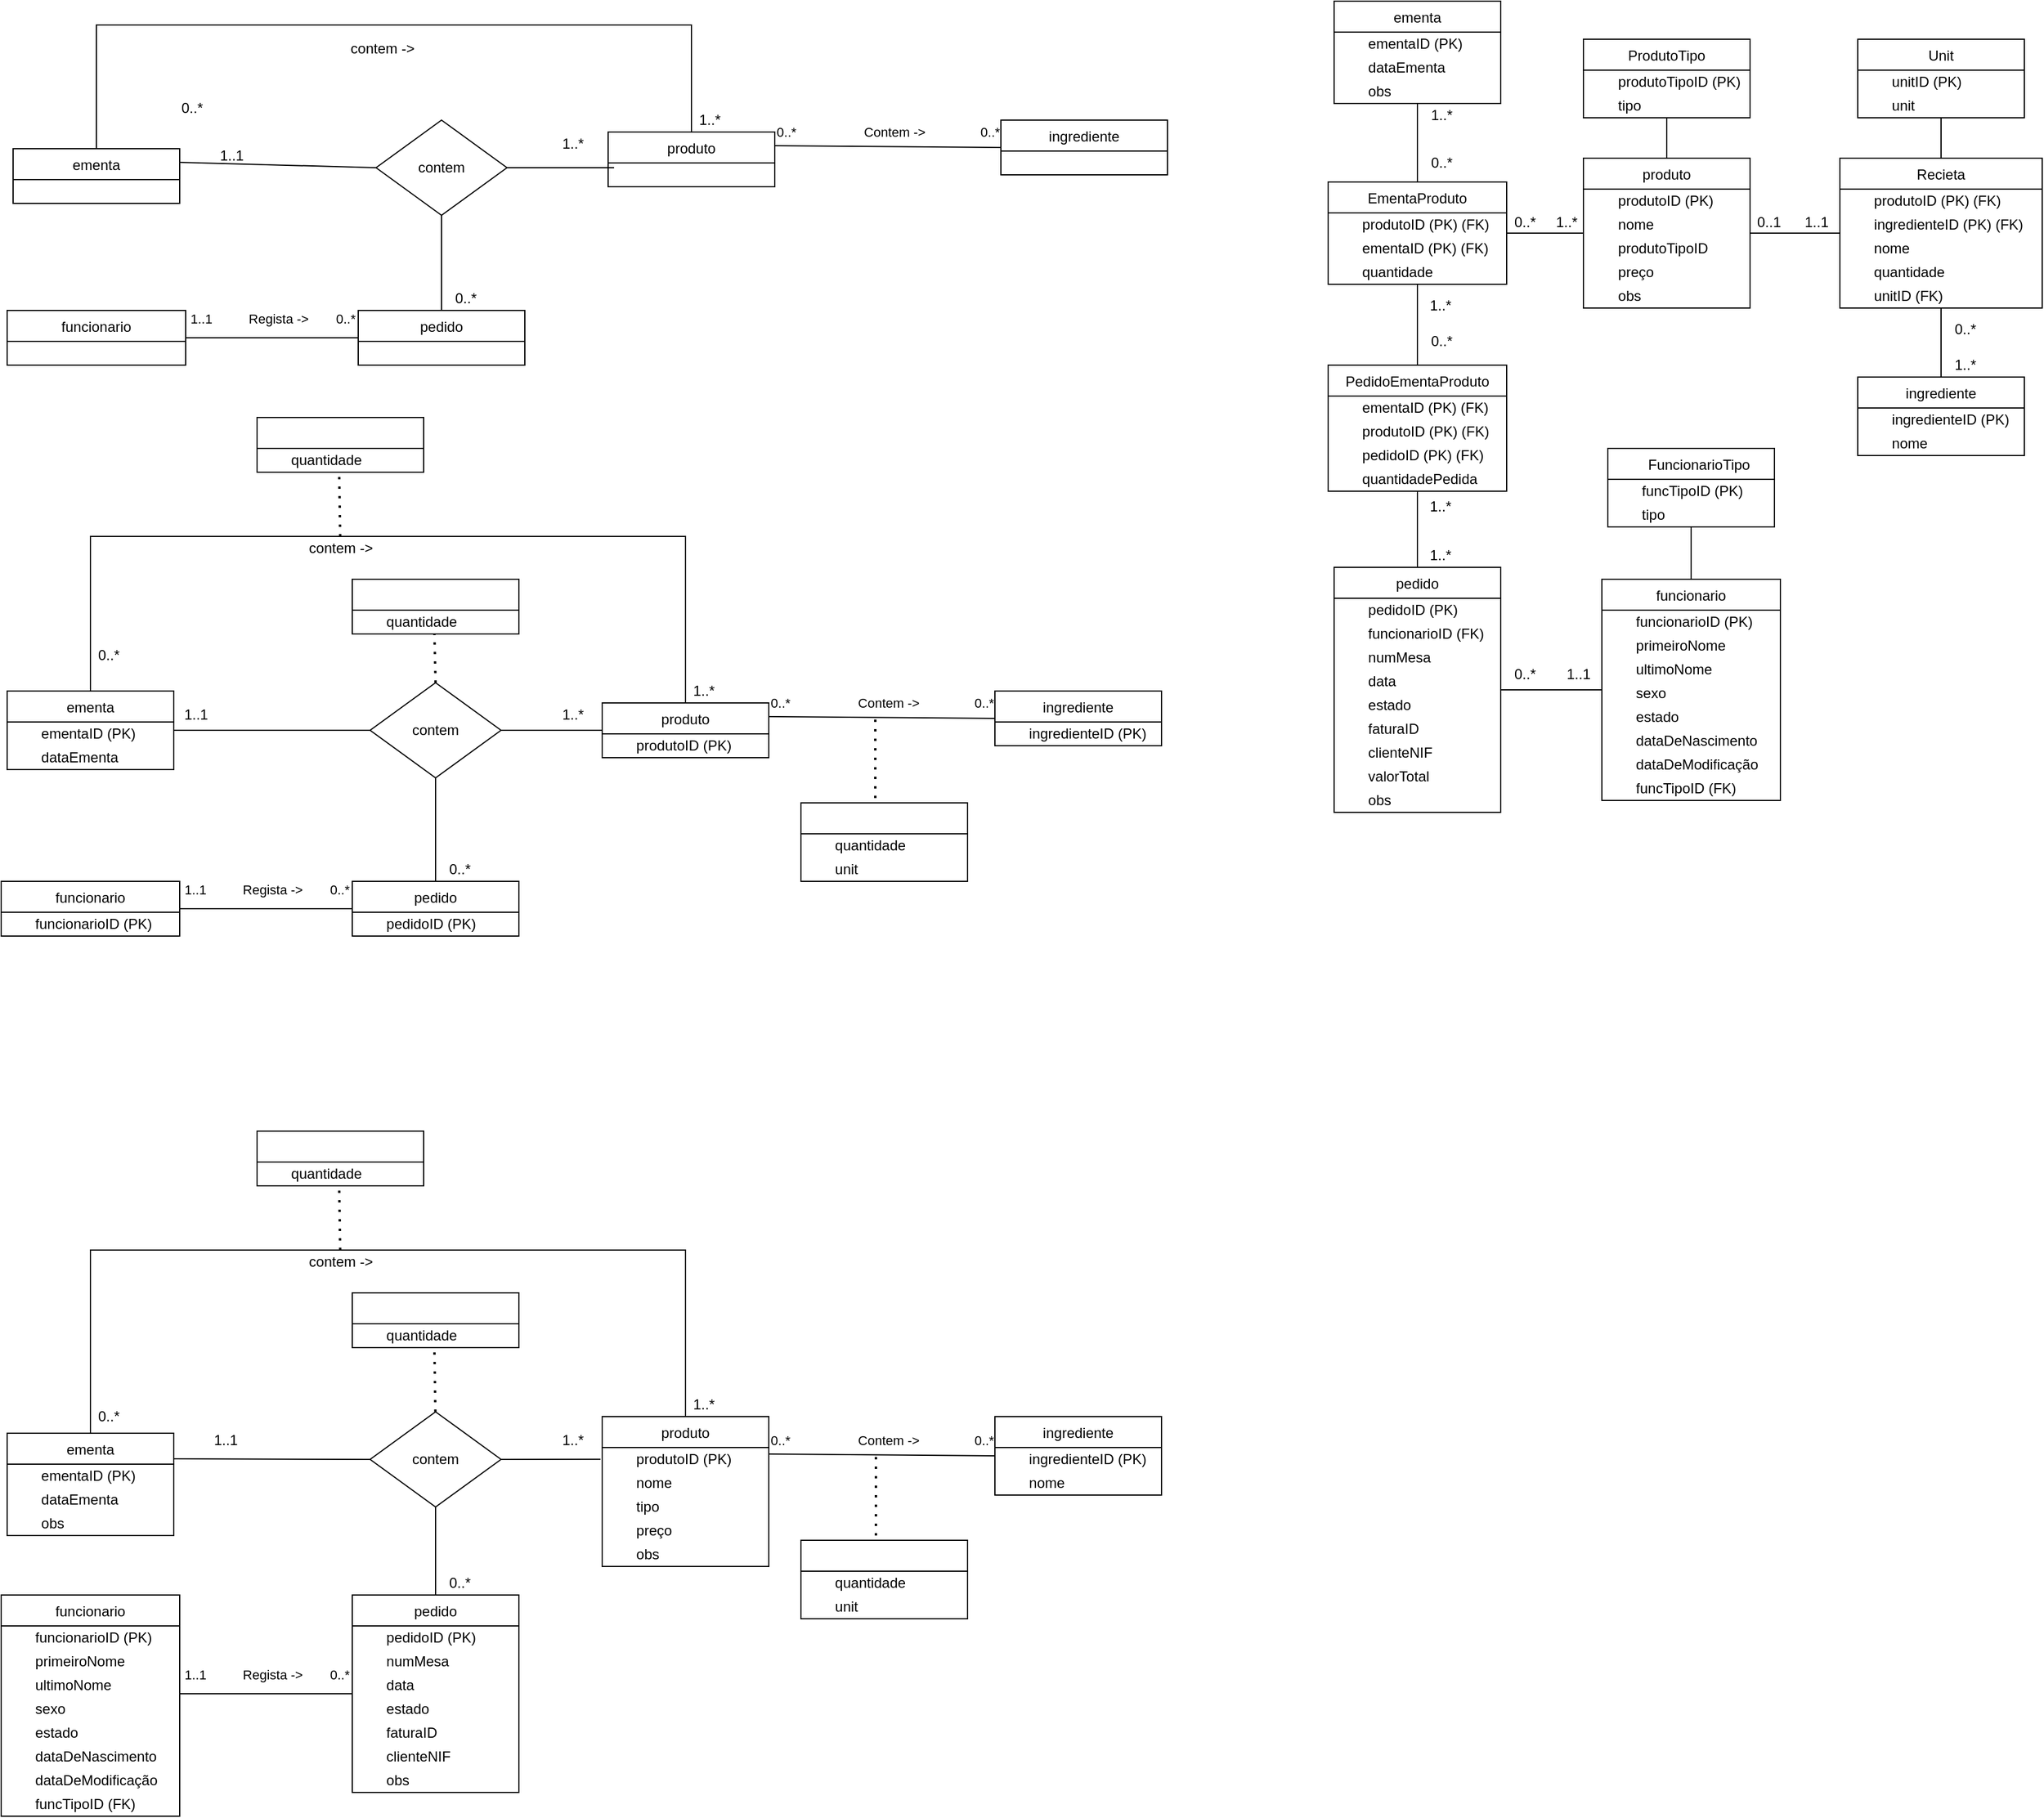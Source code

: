 <mxfile version="20.0.1" type="device"><diagram id="PVEkQgNaY2RiAyoaob1T" name="Page-1"><mxGraphModel dx="1422" dy="1963" grid="1" gridSize="10" guides="1" tooltips="1" connect="1" arrows="1" fold="1" page="1" pageScale="1" pageWidth="827" pageHeight="1169" math="0" shadow="0"><root><mxCell id="0"/><mxCell id="1" parent="0"/><mxCell id="TSnS7TBTfpovExWD3s5G-7" value="produto" style="swimlane;fontStyle=0;childLayout=stackLayout;horizontal=1;startSize=26;fillColor=none;horizontalStack=0;resizeParent=1;resizeParentMax=0;resizeLast=0;collapsible=1;marginBottom=0;" parent="1" vertex="1"><mxGeometry x="520" y="180" width="140" height="126" as="geometry"/></mxCell><mxCell id="OceeSE8ZCuD0i9wTZdEc-11" value="&lt;span style=&quot;&quot;&gt;&#9;&lt;/span&gt;&lt;span style=&quot;white-space: pre;&quot;&gt;&#9;&lt;/span&gt;produtoID (PK)" style="text;html=1;align=left;verticalAlign=middle;resizable=0;points=[];autosize=1;strokeColor=none;fillColor=none;" parent="TSnS7TBTfpovExWD3s5G-7" vertex="1"><mxGeometry y="26" width="140" height="20" as="geometry"/></mxCell><mxCell id="OceeSE8ZCuD0i9wTZdEc-13" value="&lt;span style=&quot;white-space: pre;&quot;&gt;&#9;&lt;/span&gt;nome" style="text;html=1;align=left;verticalAlign=middle;resizable=0;points=[];autosize=1;strokeColor=none;fillColor=none;" parent="TSnS7TBTfpovExWD3s5G-7" vertex="1"><mxGeometry y="46" width="140" height="20" as="geometry"/></mxCell><mxCell id="OceeSE8ZCuD0i9wTZdEc-12" value="&lt;span style=&quot;white-space: pre;&quot;&gt;&#9;&lt;/span&gt;tipo" style="text;html=1;align=left;verticalAlign=middle;resizable=0;points=[];autosize=1;strokeColor=none;fillColor=none;" parent="TSnS7TBTfpovExWD3s5G-7" vertex="1"><mxGeometry y="66" width="140" height="20" as="geometry"/></mxCell><mxCell id="OceeSE8ZCuD0i9wTZdEc-15" value="&lt;span style=&quot;white-space: pre;&quot;&gt;&#9;&lt;/span&gt;preço" style="text;html=1;align=left;verticalAlign=middle;resizable=0;points=[];autosize=1;strokeColor=none;fillColor=none;" parent="TSnS7TBTfpovExWD3s5G-7" vertex="1"><mxGeometry y="86" width="140" height="20" as="geometry"/></mxCell><mxCell id="OceeSE8ZCuD0i9wTZdEc-14" value="&lt;span style=&quot;white-space: pre;&quot;&gt;&#9;&lt;/span&gt;obs" style="text;html=1;align=left;verticalAlign=middle;resizable=0;points=[];autosize=1;strokeColor=none;fillColor=none;" parent="TSnS7TBTfpovExWD3s5G-7" vertex="1"><mxGeometry y="106" width="140" height="20" as="geometry"/></mxCell><mxCell id="TSnS7TBTfpovExWD3s5G-9" value="ingrediente" style="swimlane;fontStyle=0;childLayout=stackLayout;horizontal=1;startSize=26;fillColor=none;horizontalStack=0;resizeParent=1;resizeParentMax=0;resizeLast=0;collapsible=1;marginBottom=0;" parent="1" vertex="1"><mxGeometry x="850" y="180" width="140" height="66" as="geometry"/></mxCell><mxCell id="OceeSE8ZCuD0i9wTZdEc-17" value="&lt;span style=&quot;white-space: pre;&quot;&gt;&#9;&lt;/span&gt;ingredienteID (PK)" style="text;html=1;align=left;verticalAlign=middle;resizable=0;points=[];autosize=1;strokeColor=none;fillColor=none;" parent="TSnS7TBTfpovExWD3s5G-9" vertex="1"><mxGeometry y="26" width="140" height="20" as="geometry"/></mxCell><mxCell id="OceeSE8ZCuD0i9wTZdEc-16" value="&lt;span style=&quot;white-space: pre;&quot;&gt;&#9;&lt;/span&gt;nome" style="text;html=1;align=left;verticalAlign=middle;resizable=0;points=[];autosize=1;strokeColor=none;fillColor=none;" parent="TSnS7TBTfpovExWD3s5G-9" vertex="1"><mxGeometry y="46" width="140" height="20" as="geometry"/></mxCell><mxCell id="TSnS7TBTfpovExWD3s5G-17" value="1..1&lt;span style=&quot;white-space: pre;&quot;&gt;&#9;&lt;/span&gt;&lt;span style=&quot;white-space: pre;&quot;&gt;&#9;&lt;/span&gt;Regista -&amp;gt;&lt;span style=&quot;white-space: pre;&quot;&gt;&#9;&lt;/span&gt;0..*" style="endArrow=none;html=1;rounded=0;exitX=1;exitY=0.5;exitDx=0;exitDy=0;entryX=0;entryY=0.5;entryDx=0;entryDy=0;" parent="1" edge="1"><mxGeometry y="16" width="50" height="50" relative="1" as="geometry"><mxPoint x="165" y="413" as="sourcePoint"/><mxPoint x="310" y="413" as="targetPoint"/><Array as="points"/><mxPoint as="offset"/></mxGeometry></mxCell><mxCell id="TSnS7TBTfpovExWD3s5G-46" value="0..*&lt;span style=&quot;white-space: pre;&quot;&gt;&#9;&lt;/span&gt;&amp;nbsp; &amp;nbsp; &amp;nbsp; &amp;nbsp; &amp;nbsp;&lt;span style=&quot;white-space: pre;&quot;&gt;&#9;&lt;/span&gt;Contem -&amp;gt;&lt;span style=&quot;white-space: pre;&quot;&gt;&#9;&lt;/span&gt;&lt;span style=&quot;white-space: pre;&quot;&gt;&#9;&lt;/span&gt;0..*" style="endArrow=none;html=1;rounded=0;entryX=0;entryY=0.5;entryDx=0;entryDy=0;exitX=1;exitY=0.25;exitDx=0;exitDy=0;" parent="1" source="TSnS7TBTfpovExWD3s5G-7" target="TSnS7TBTfpovExWD3s5G-9" edge="1"><mxGeometry y="13" width="50" height="50" relative="1" as="geometry"><mxPoint x="911" y="217.5" as="sourcePoint"/><mxPoint x="940" y="201.5" as="targetPoint"/><Array as="points"/><mxPoint y="1" as="offset"/></mxGeometry></mxCell><mxCell id="TSnS7TBTfpovExWD3s5G-48" value="ementa" style="swimlane;fontStyle=0;childLayout=stackLayout;horizontal=1;startSize=26;fillColor=none;horizontalStack=0;resizeParent=1;resizeParentMax=0;resizeLast=0;collapsible=1;marginBottom=0;" parent="1" vertex="1"><mxGeometry x="20" y="194" width="140" height="86" as="geometry"/></mxCell><mxCell id="OceeSE8ZCuD0i9wTZdEc-7" value="&lt;span style=&quot;white-space: pre;&quot;&gt;&#9;&lt;/span&gt;ementaID (PK)" style="text;html=1;align=left;verticalAlign=middle;resizable=0;points=[];autosize=1;strokeColor=none;fillColor=none;" parent="TSnS7TBTfpovExWD3s5G-48" vertex="1"><mxGeometry y="26" width="140" height="20" as="geometry"/></mxCell><mxCell id="OceeSE8ZCuD0i9wTZdEc-8" value="&lt;span style=&quot;white-space: pre;&quot;&gt;&#9;&lt;/span&gt;dataEmenta" style="text;html=1;align=left;verticalAlign=middle;resizable=0;points=[];autosize=1;strokeColor=none;fillColor=none;" parent="TSnS7TBTfpovExWD3s5G-48" vertex="1"><mxGeometry y="46" width="140" height="20" as="geometry"/></mxCell><mxCell id="OceeSE8ZCuD0i9wTZdEc-9" value="&lt;span style=&quot;white-space: pre;&quot;&gt;&#9;&lt;/span&gt;obs" style="text;html=1;align=left;verticalAlign=middle;resizable=0;points=[];autosize=1;strokeColor=none;fillColor=none;" parent="TSnS7TBTfpovExWD3s5G-48" vertex="1"><mxGeometry y="66" width="140" height="20" as="geometry"/></mxCell><mxCell id="TSnS7TBTfpovExWD3s5G-67" value="contem" style="rhombus;whiteSpace=wrap;html=1;" parent="1" vertex="1"><mxGeometry x="325" y="176" width="110" height="80" as="geometry"/></mxCell><mxCell id="TSnS7TBTfpovExWD3s5G-69" value="" style="endArrow=none;html=1;rounded=0;entryX=0.5;entryY=1;entryDx=0;entryDy=0;exitX=0.5;exitY=0;exitDx=0;exitDy=0;" parent="1" target="TSnS7TBTfpovExWD3s5G-67" edge="1"><mxGeometry width="50" height="50" relative="1" as="geometry"><mxPoint x="380" y="330" as="sourcePoint"/><mxPoint x="540" y="360" as="targetPoint"/></mxGeometry></mxCell><mxCell id="TSnS7TBTfpovExWD3s5G-70" value="" style="endArrow=none;html=1;rounded=0;entryX=1;entryY=0.25;entryDx=0;entryDy=0;exitX=0;exitY=0.5;exitDx=0;exitDy=0;" parent="1" source="TSnS7TBTfpovExWD3s5G-67" target="TSnS7TBTfpovExWD3s5G-48" edge="1"><mxGeometry width="50" height="50" relative="1" as="geometry"><mxPoint x="400" y="370" as="sourcePoint"/><mxPoint x="405" y="277" as="targetPoint"/></mxGeometry></mxCell><mxCell id="TSnS7TBTfpovExWD3s5G-71" value="" style="endArrow=none;html=1;rounded=0;exitX=1;exitY=0.5;exitDx=0;exitDy=0;entryX=-0.01;entryY=0.495;entryDx=0;entryDy=0;entryPerimeter=0;" parent="1" source="TSnS7TBTfpovExWD3s5G-67" target="OceeSE8ZCuD0i9wTZdEc-11" edge="1"><mxGeometry width="50" height="50" relative="1" as="geometry"><mxPoint x="410" y="380" as="sourcePoint"/><mxPoint x="550" y="216" as="targetPoint"/></mxGeometry></mxCell><mxCell id="TSnS7TBTfpovExWD3s5G-73" value="" style="endArrow=none;dashed=1;html=1;dashPattern=1 3;strokeWidth=2;rounded=0;" parent="1" edge="1"><mxGeometry width="50" height="50" relative="1" as="geometry"><mxPoint x="750" y="280" as="sourcePoint"/><mxPoint x="750" y="210" as="targetPoint"/><Array as="points"/></mxGeometry></mxCell><mxCell id="TSnS7TBTfpovExWD3s5G-81" value="0..*" style="text;html=1;align=center;verticalAlign=middle;resizable=0;points=[];autosize=1;strokeColor=none;fillColor=none;" parent="1" vertex="1"><mxGeometry x="385" y="310" width="30" height="20" as="geometry"/></mxCell><mxCell id="TSnS7TBTfpovExWD3s5G-82" value="1..*" style="text;html=1;align=center;verticalAlign=middle;resizable=0;points=[];autosize=1;strokeColor=none;fillColor=none;" parent="1" vertex="1"><mxGeometry x="480" y="190" width="30" height="20" as="geometry"/></mxCell><mxCell id="TSnS7TBTfpovExWD3s5G-83" value="&amp;nbsp; 1..1" style="text;html=1;align=center;verticalAlign=middle;resizable=0;points=[];autosize=1;strokeColor=none;fillColor=none;" parent="1" vertex="1"><mxGeometry x="180" y="190" width="40" height="20" as="geometry"/></mxCell><mxCell id="TSnS7TBTfpovExWD3s5G-87" value="" style="endArrow=none;dashed=1;html=1;dashPattern=1 3;strokeWidth=2;rounded=0;entryX=0.493;entryY=1.05;entryDx=0;entryDy=0;entryPerimeter=0;startArrow=none;" parent="1" source="TSnS7TBTfpovExWD3s5G-98" target="TSnS7TBTfpovExWD3s5G-90" edge="1"><mxGeometry width="50" height="50" relative="1" as="geometry"><mxPoint x="300" y="120" as="sourcePoint"/><mxPoint x="395" y="170" as="targetPoint"/><Array as="points"/></mxGeometry></mxCell><mxCell id="TSnS7TBTfpovExWD3s5G-88" value="" style="swimlane;fontStyle=0;childLayout=stackLayout;horizontal=1;startSize=26;fillColor=none;horizontalStack=0;resizeParent=1;resizeParentMax=0;resizeLast=0;collapsible=1;marginBottom=0;" parent="1" vertex="1"><mxGeometry x="230" y="-60" width="140" height="46" as="geometry"/></mxCell><mxCell id="TSnS7TBTfpovExWD3s5G-90" value="&lt;span style=&quot;white-space: pre;&quot;&gt;&#9;&lt;/span&gt;quantidade" style="text;html=1;align=left;verticalAlign=middle;resizable=0;points=[];autosize=1;strokeColor=none;fillColor=none;" parent="TSnS7TBTfpovExWD3s5G-88" vertex="1"><mxGeometry y="26" width="140" height="20" as="geometry"/></mxCell><mxCell id="TSnS7TBTfpovExWD3s5G-94" value="" style="endArrow=none;html=1;rounded=0;entryX=0.5;entryY=0;entryDx=0;entryDy=0;exitX=0.5;exitY=0;exitDx=0;exitDy=0;" parent="1" source="TSnS7TBTfpovExWD3s5G-7" target="TSnS7TBTfpovExWD3s5G-48" edge="1"><mxGeometry width="50" height="50" relative="1" as="geometry"><mxPoint x="350" y="226" as="sourcePoint"/><mxPoint x="230" y="226.5" as="targetPoint"/><Array as="points"><mxPoint x="590" y="40"/><mxPoint x="90" y="40"/></Array></mxGeometry></mxCell><mxCell id="TSnS7TBTfpovExWD3s5G-96" value="0..*" style="text;html=1;align=center;verticalAlign=middle;resizable=0;points=[];autosize=1;strokeColor=none;fillColor=none;fontSize=12;" parent="1" vertex="1"><mxGeometry x="90" y="170" width="30" height="20" as="geometry"/></mxCell><mxCell id="TSnS7TBTfpovExWD3s5G-97" value="1..*" style="text;html=1;align=center;verticalAlign=middle;resizable=0;points=[];autosize=1;strokeColor=none;fillColor=none;fontSize=12;" parent="1" vertex="1"><mxGeometry x="590" y="160" width="30" height="20" as="geometry"/></mxCell><mxCell id="OceeSE8ZCuD0i9wTZdEc-2" value="" style="swimlane;fontStyle=0;childLayout=stackLayout;horizontal=1;startSize=26;fillColor=none;horizontalStack=0;resizeParent=1;resizeParentMax=0;resizeLast=0;collapsible=1;marginBottom=0;" parent="1" vertex="1"><mxGeometry x="687" y="284" width="140" height="66" as="geometry"/></mxCell><mxCell id="fNhq2R65pAnOJRTuu42m-34" value="&lt;span style=&quot;white-space: pre;&quot;&gt;&#9;&lt;/span&gt;quantidade" style="text;html=1;align=left;verticalAlign=middle;resizable=0;points=[];autosize=1;strokeColor=none;fillColor=none;" parent="OceeSE8ZCuD0i9wTZdEc-2" vertex="1"><mxGeometry y="26" width="140" height="20" as="geometry"/></mxCell><mxCell id="OceeSE8ZCuD0i9wTZdEc-3" value="&lt;span style=&quot;white-space: pre;&quot;&gt;&#9;&lt;/span&gt;unit" style="text;html=1;align=left;verticalAlign=middle;resizable=0;points=[];autosize=1;strokeColor=none;fillColor=none;" parent="OceeSE8ZCuD0i9wTZdEc-2" vertex="1"><mxGeometry y="46" width="140" height="20" as="geometry"/></mxCell><mxCell id="bbrATVOBSvUFHmqgDHfL-72" value="funcionario" style="swimlane;fontStyle=0;childLayout=stackLayout;horizontal=1;startSize=26;fillColor=none;horizontalStack=0;resizeParent=1;resizeParentMax=0;resizeLast=0;collapsible=1;marginBottom=0;" parent="1" vertex="1"><mxGeometry x="1360" y="-524" width="150" height="186" as="geometry"/></mxCell><mxCell id="bbrATVOBSvUFHmqgDHfL-73" value="&lt;span style=&quot;&quot;&gt;&#9;&lt;/span&gt;&lt;span style=&quot;white-space: pre;&quot;&gt;&#9;&lt;/span&gt;funcionarioID (PK)" style="text;html=1;align=left;verticalAlign=middle;resizable=0;points=[];autosize=1;strokeColor=none;fillColor=none;" parent="bbrATVOBSvUFHmqgDHfL-72" vertex="1"><mxGeometry y="26" width="150" height="20" as="geometry"/></mxCell><mxCell id="bbrATVOBSvUFHmqgDHfL-74" value="&lt;span style=&quot;white-space: pre;&quot;&gt;&#9;&lt;/span&gt;primeiroNome" style="text;html=1;align=left;verticalAlign=middle;resizable=0;points=[];autosize=1;strokeColor=none;fillColor=none;" parent="bbrATVOBSvUFHmqgDHfL-72" vertex="1"><mxGeometry y="46" width="150" height="20" as="geometry"/></mxCell><mxCell id="bbrATVOBSvUFHmqgDHfL-75" value="&lt;span style=&quot;white-space: pre;&quot;&gt;&#9;&lt;/span&gt;ultimoNome" style="text;html=1;align=left;verticalAlign=middle;resizable=0;points=[];autosize=1;strokeColor=none;fillColor=none;" parent="bbrATVOBSvUFHmqgDHfL-72" vertex="1"><mxGeometry y="66" width="150" height="20" as="geometry"/></mxCell><mxCell id="TFlBVNF-v2tjieToCh99-1" value="&lt;span style=&quot;white-space: pre;&quot;&gt;&#9;&lt;/span&gt;sexo" style="text;html=1;align=left;verticalAlign=middle;resizable=0;points=[];autosize=1;strokeColor=none;fillColor=none;" parent="bbrATVOBSvUFHmqgDHfL-72" vertex="1"><mxGeometry y="86" width="150" height="20" as="geometry"/></mxCell><mxCell id="bbrATVOBSvUFHmqgDHfL-76" value="&lt;span style=&quot;white-space: pre;&quot;&gt;&#9;&lt;/span&gt;estado" style="text;html=1;align=left;verticalAlign=middle;resizable=0;points=[];autosize=1;strokeColor=none;fillColor=none;" parent="bbrATVOBSvUFHmqgDHfL-72" vertex="1"><mxGeometry y="106" width="150" height="20" as="geometry"/></mxCell><mxCell id="bbrATVOBSvUFHmqgDHfL-77" value="&lt;span style=&quot;white-space: pre;&quot;&gt;&#9;&lt;/span&gt;dataDeNascimento" style="text;html=1;align=left;verticalAlign=middle;resizable=0;points=[];autosize=1;strokeColor=none;fillColor=none;" parent="bbrATVOBSvUFHmqgDHfL-72" vertex="1"><mxGeometry y="126" width="150" height="20" as="geometry"/></mxCell><mxCell id="bbrATVOBSvUFHmqgDHfL-78" value="&lt;span style=&quot;white-space: pre;&quot;&gt;&#9;&lt;/span&gt;dataDeModificação" style="text;html=1;align=left;verticalAlign=middle;resizable=0;points=[];autosize=1;strokeColor=none;fillColor=none;" parent="bbrATVOBSvUFHmqgDHfL-72" vertex="1"><mxGeometry y="146" width="150" height="20" as="geometry"/></mxCell><mxCell id="bbrATVOBSvUFHmqgDHfL-79" value="&lt;span style=&quot;white-space: pre;&quot;&gt;&#9;&lt;/span&gt;funcTipoID (FK)" style="text;html=1;align=left;verticalAlign=middle;resizable=0;points=[];autosize=1;strokeColor=none;fillColor=none;" parent="bbrATVOBSvUFHmqgDHfL-72" vertex="1"><mxGeometry y="166" width="150" height="20" as="geometry"/></mxCell><mxCell id="bbrATVOBSvUFHmqgDHfL-88" value="ingrediente" style="swimlane;fontStyle=0;childLayout=stackLayout;horizontal=1;startSize=26;fillColor=none;horizontalStack=0;resizeParent=1;resizeParentMax=0;resizeLast=0;collapsible=1;marginBottom=0;" parent="1" vertex="1"><mxGeometry x="1575" y="-694" width="140" height="66" as="geometry"/></mxCell><mxCell id="bbrATVOBSvUFHmqgDHfL-89" value="&lt;span style=&quot;&quot;&gt;&#9;&lt;/span&gt;&lt;span style=&quot;white-space: pre;&quot;&gt;&#9;&lt;/span&gt;ingredienteID (PK)" style="text;html=1;align=left;verticalAlign=middle;resizable=0;points=[];autosize=1;strokeColor=none;fillColor=none;" parent="bbrATVOBSvUFHmqgDHfL-88" vertex="1"><mxGeometry y="26" width="140" height="20" as="geometry"/></mxCell><mxCell id="bbrATVOBSvUFHmqgDHfL-90" value="&lt;span style=&quot;white-space: pre;&quot;&gt;&#9;&lt;/span&gt;nome" style="text;html=1;align=left;verticalAlign=middle;resizable=0;points=[];autosize=1;strokeColor=none;fillColor=none;" parent="bbrATVOBSvUFHmqgDHfL-88" vertex="1"><mxGeometry y="46" width="140" height="20" as="geometry"/></mxCell><mxCell id="bbrATVOBSvUFHmqgDHfL-92" value="" style="endArrow=none;html=1;rounded=0;" parent="1" source="bbrATVOBSvUFHmqgDHfL-72" target="fNhq2R65pAnOJRTuu42m-20" edge="1"><mxGeometry y="16" width="50" height="50" relative="1" as="geometry"><mxPoint x="1285" y="-374" as="sourcePoint"/><mxPoint x="1135" y="-411" as="targetPoint"/><Array as="points"/><mxPoint as="offset"/></mxGeometry></mxCell><mxCell id="bbrATVOBSvUFHmqgDHfL-94" value="ementa" style="swimlane;fontStyle=0;childLayout=stackLayout;horizontal=1;startSize=26;fillColor=none;horizontalStack=0;resizeParent=1;resizeParentMax=0;resizeLast=0;collapsible=1;marginBottom=0;" parent="1" vertex="1"><mxGeometry x="1135" y="-1010" width="140" height="86" as="geometry"/></mxCell><mxCell id="bbrATVOBSvUFHmqgDHfL-95" value="&lt;span style=&quot;white-space: pre;&quot;&gt;&#9;&lt;/span&gt;ementaID (PK)" style="text;html=1;align=left;verticalAlign=middle;resizable=0;points=[];autosize=1;strokeColor=none;fillColor=none;" parent="bbrATVOBSvUFHmqgDHfL-94" vertex="1"><mxGeometry y="26" width="140" height="20" as="geometry"/></mxCell><mxCell id="bbrATVOBSvUFHmqgDHfL-96" value="&lt;span style=&quot;white-space: pre;&quot;&gt;&#9;&lt;/span&gt;dataEmenta" style="text;html=1;align=left;verticalAlign=middle;resizable=0;points=[];autosize=1;strokeColor=none;fillColor=none;" parent="bbrATVOBSvUFHmqgDHfL-94" vertex="1"><mxGeometry y="46" width="140" height="20" as="geometry"/></mxCell><mxCell id="bbrATVOBSvUFHmqgDHfL-97" value="&lt;span style=&quot;white-space: pre;&quot;&gt;&#9;&lt;/span&gt;obs" style="text;html=1;align=left;verticalAlign=middle;resizable=0;points=[];autosize=1;strokeColor=none;fillColor=none;" parent="bbrATVOBSvUFHmqgDHfL-94" vertex="1"><mxGeometry y="66" width="140" height="20" as="geometry"/></mxCell><mxCell id="bbrATVOBSvUFHmqgDHfL-98" value="Recieta" style="swimlane;fontStyle=0;childLayout=stackLayout;horizontal=1;startSize=26;fillColor=none;horizontalStack=0;resizeParent=1;resizeParentMax=0;resizeLast=0;collapsible=1;marginBottom=0;" parent="1" vertex="1"><mxGeometry x="1560" y="-878" width="170" height="126" as="geometry"/></mxCell><mxCell id="bbrATVOBSvUFHmqgDHfL-99" value="&lt;span style=&quot;&quot;&gt;&#9;&lt;/span&gt;&lt;span style=&quot;white-space: pre;&quot;&gt;&#9;&lt;/span&gt;produtoID (PK) (FK)" style="text;html=1;align=left;verticalAlign=middle;resizable=0;points=[];autosize=1;strokeColor=none;fillColor=none;" parent="bbrATVOBSvUFHmqgDHfL-98" vertex="1"><mxGeometry y="26" width="170" height="20" as="geometry"/></mxCell><mxCell id="bbrATVOBSvUFHmqgDHfL-100" value="&lt;span style=&quot;white-space: pre;&quot;&gt;&#9;&lt;/span&gt;ingredienteID (PK) (FK)" style="text;html=1;align=left;verticalAlign=middle;resizable=0;points=[];autosize=1;strokeColor=none;fillColor=none;" parent="bbrATVOBSvUFHmqgDHfL-98" vertex="1"><mxGeometry y="46" width="170" height="20" as="geometry"/></mxCell><mxCell id="bbrATVOBSvUFHmqgDHfL-101" value="&lt;span style=&quot;white-space: pre;&quot;&gt;&#9;&lt;/span&gt;nome" style="text;html=1;align=left;verticalAlign=middle;resizable=0;points=[];autosize=1;strokeColor=none;fillColor=none;" parent="bbrATVOBSvUFHmqgDHfL-98" vertex="1"><mxGeometry y="66" width="170" height="20" as="geometry"/></mxCell><mxCell id="fNhq2R65pAnOJRTuu42m-1" value="&lt;span style=&quot;white-space: pre;&quot;&gt;&#9;&lt;/span&gt;quantidade" style="text;html=1;align=left;verticalAlign=middle;resizable=0;points=[];autosize=1;strokeColor=none;fillColor=none;" parent="bbrATVOBSvUFHmqgDHfL-98" vertex="1"><mxGeometry y="86" width="170" height="20" as="geometry"/></mxCell><mxCell id="bbrATVOBSvUFHmqgDHfL-102" value="&lt;span style=&quot;white-space: pre;&quot;&gt;&#9;&lt;/span&gt;unitID (FK)" style="text;html=1;align=left;verticalAlign=middle;resizable=0;points=[];autosize=1;strokeColor=none;fillColor=none;" parent="bbrATVOBSvUFHmqgDHfL-98" vertex="1"><mxGeometry y="106" width="170" height="20" as="geometry"/></mxCell><mxCell id="bbrATVOBSvUFHmqgDHfL-103" value="EmentaProduto" style="swimlane;fontStyle=0;childLayout=stackLayout;horizontal=1;startSize=26;fillColor=none;horizontalStack=0;resizeParent=1;resizeParentMax=0;resizeLast=0;collapsible=1;marginBottom=0;" parent="1" vertex="1"><mxGeometry x="1130" y="-858" width="150" height="86" as="geometry"/></mxCell><mxCell id="bbrATVOBSvUFHmqgDHfL-104" value="&lt;span style=&quot;&quot;&gt;&#9;&lt;/span&gt;&lt;span style=&quot;white-space: pre;&quot;&gt;&#9;&lt;/span&gt;produtoID (PK) (FK)" style="text;html=1;align=left;verticalAlign=middle;resizable=0;points=[];autosize=1;strokeColor=none;fillColor=none;" parent="bbrATVOBSvUFHmqgDHfL-103" vertex="1"><mxGeometry y="26" width="150" height="20" as="geometry"/></mxCell><mxCell id="bbrATVOBSvUFHmqgDHfL-105" value="&lt;span style=&quot;white-space: pre;&quot;&gt;&#9;&lt;/span&gt;ementaID (PK) (FK)" style="text;html=1;align=left;verticalAlign=middle;resizable=0;points=[];autosize=1;strokeColor=none;fillColor=none;" parent="bbrATVOBSvUFHmqgDHfL-103" vertex="1"><mxGeometry y="46" width="150" height="20" as="geometry"/></mxCell><mxCell id="bbrATVOBSvUFHmqgDHfL-106" value="&lt;span style=&quot;white-space: pre;&quot;&gt;&#9;&lt;/span&gt;quantidade" style="text;html=1;align=left;verticalAlign=middle;resizable=0;points=[];autosize=1;strokeColor=none;fillColor=none;" parent="bbrATVOBSvUFHmqgDHfL-103" vertex="1"><mxGeometry y="66" width="150" height="20" as="geometry"/></mxCell><mxCell id="bbrATVOBSvUFHmqgDHfL-107" value="PedidoEmentaProduto" style="swimlane;fontStyle=0;childLayout=stackLayout;horizontal=1;startSize=26;fillColor=none;horizontalStack=0;resizeParent=1;resizeParentMax=0;resizeLast=0;collapsible=1;marginBottom=0;" parent="1" vertex="1"><mxGeometry x="1130" y="-704" width="150" height="106" as="geometry"/></mxCell><mxCell id="bbrATVOBSvUFHmqgDHfL-108" value="&lt;span style=&quot;white-space: pre;&quot;&gt;&#9;&lt;/span&gt;ementaID (PK) (FK)" style="text;html=1;align=left;verticalAlign=middle;resizable=0;points=[];autosize=1;strokeColor=none;fillColor=none;" parent="bbrATVOBSvUFHmqgDHfL-107" vertex="1"><mxGeometry y="26" width="150" height="20" as="geometry"/></mxCell><mxCell id="TFlBVNF-v2tjieToCh99-23" value="&lt;span style=&quot;white-space: pre;&quot;&gt;&#9;&lt;/span&gt;produtoID (PK) (FK)" style="text;html=1;align=left;verticalAlign=middle;resizable=0;points=[];autosize=1;strokeColor=none;fillColor=none;" parent="bbrATVOBSvUFHmqgDHfL-107" vertex="1"><mxGeometry y="46" width="150" height="20" as="geometry"/></mxCell><mxCell id="bbrATVOBSvUFHmqgDHfL-109" value="&lt;span style=&quot;white-space: pre;&quot;&gt;&#9;&lt;/span&gt;pedidoID (PK) (FK)" style="text;html=1;align=left;verticalAlign=middle;resizable=0;points=[];autosize=1;strokeColor=none;fillColor=none;" parent="bbrATVOBSvUFHmqgDHfL-107" vertex="1"><mxGeometry y="66" width="150" height="20" as="geometry"/></mxCell><mxCell id="bbrATVOBSvUFHmqgDHfL-110" value="&lt;span style=&quot;white-space: pre;&quot;&gt;&#9;&lt;/span&gt;quantidadePedida" style="text;html=1;align=left;verticalAlign=middle;resizable=0;points=[];autosize=1;strokeColor=none;fillColor=none;" parent="bbrATVOBSvUFHmqgDHfL-107" vertex="1"><mxGeometry y="86" width="150" height="20" as="geometry"/></mxCell><mxCell id="TSnS7TBTfpovExWD3s5G-98" value="contem -&amp;gt;" style="text;html=1;align=center;verticalAlign=middle;resizable=0;points=[];autosize=1;strokeColor=none;fillColor=none;fontSize=12;" parent="1" vertex="1"><mxGeometry x="265" y="40" width="70" height="20" as="geometry"/></mxCell><mxCell id="bbrATVOBSvUFHmqgDHfL-113" value="" style="endArrow=none;dashed=1;html=1;dashPattern=1 3;strokeWidth=2;rounded=0;entryX=0.493;entryY=1.05;entryDx=0;entryDy=0;entryPerimeter=0;startArrow=none;" parent="1" target="bbrATVOBSvUFHmqgDHfL-115" edge="1"><mxGeometry width="50" height="50" relative="1" as="geometry"><mxPoint x="379.844" y="176" as="sourcePoint"/><mxPoint x="475" y="306" as="targetPoint"/><Array as="points"/></mxGeometry></mxCell><mxCell id="bbrATVOBSvUFHmqgDHfL-114" value="" style="swimlane;fontStyle=0;childLayout=stackLayout;horizontal=1;startSize=26;fillColor=none;horizontalStack=0;resizeParent=1;resizeParentMax=0;resizeLast=0;collapsible=1;marginBottom=0;" parent="1" vertex="1"><mxGeometry x="310" y="76" width="140" height="46" as="geometry"/></mxCell><mxCell id="bbrATVOBSvUFHmqgDHfL-115" value="&lt;span style=&quot;white-space: pre;&quot;&gt;&#9;&lt;/span&gt;quantidade" style="text;html=1;align=left;verticalAlign=middle;resizable=0;points=[];autosize=1;strokeColor=none;fillColor=none;" parent="bbrATVOBSvUFHmqgDHfL-114" vertex="1"><mxGeometry y="26" width="140" height="20" as="geometry"/></mxCell><mxCell id="bbrATVOBSvUFHmqgDHfL-116" value="pedido" style="swimlane;fontStyle=0;childLayout=stackLayout;horizontal=1;startSize=26;fillColor=none;horizontalStack=0;resizeParent=1;resizeParentMax=0;resizeLast=0;collapsible=1;marginBottom=0;" parent="1" vertex="1"><mxGeometry x="310" y="-270" width="140" height="46" as="geometry"/></mxCell><mxCell id="bbrATVOBSvUFHmqgDHfL-117" value="&lt;span style=&quot;white-space: pre;&quot;&gt;&#9;&lt;/span&gt;pedidoID (PK)" style="text;html=1;align=left;verticalAlign=middle;resizable=0;points=[];autosize=1;strokeColor=none;fillColor=none;" parent="bbrATVOBSvUFHmqgDHfL-116" vertex="1"><mxGeometry y="26" width="140" height="20" as="geometry"/></mxCell><mxCell id="bbrATVOBSvUFHmqgDHfL-121" value="funcionario" style="swimlane;fontStyle=0;childLayout=stackLayout;horizontal=1;startSize=26;fillColor=none;horizontalStack=0;resizeParent=1;resizeParentMax=0;resizeLast=0;collapsible=1;marginBottom=0;" parent="1" vertex="1"><mxGeometry x="15" y="-270" width="150" height="46" as="geometry"/></mxCell><mxCell id="bbrATVOBSvUFHmqgDHfL-122" value="&lt;span style=&quot;white-space: pre;&quot;&gt;&#9;&lt;/span&gt;funcionarioID (PK)" style="text;html=1;align=left;verticalAlign=middle;resizable=0;points=[];autosize=1;strokeColor=none;fillColor=none;" parent="bbrATVOBSvUFHmqgDHfL-121" vertex="1"><mxGeometry y="26" width="150" height="20" as="geometry"/></mxCell><mxCell id="bbrATVOBSvUFHmqgDHfL-132" value="produto" style="swimlane;fontStyle=0;childLayout=stackLayout;horizontal=1;startSize=26;fillColor=none;horizontalStack=0;resizeParent=1;resizeParentMax=0;resizeLast=0;collapsible=1;marginBottom=0;" parent="1" vertex="1"><mxGeometry x="520" y="-420" width="140" height="46" as="geometry"/></mxCell><mxCell id="bbrATVOBSvUFHmqgDHfL-133" value="&lt;span style=&quot;&quot;&gt;&#9;&lt;/span&gt;&lt;span style=&quot;white-space: pre;&quot;&gt;&#9;&lt;/span&gt;produtoID (PK)" style="text;html=1;align=left;verticalAlign=middle;resizable=0;points=[];autosize=1;strokeColor=none;fillColor=none;" parent="bbrATVOBSvUFHmqgDHfL-132" vertex="1"><mxGeometry y="26" width="140" height="20" as="geometry"/></mxCell><mxCell id="bbrATVOBSvUFHmqgDHfL-138" value="ingrediente" style="swimlane;fontStyle=0;childLayout=stackLayout;horizontal=1;startSize=26;fillColor=none;horizontalStack=0;resizeParent=1;resizeParentMax=0;resizeLast=0;collapsible=1;marginBottom=0;" parent="1" vertex="1"><mxGeometry x="850" y="-430" width="140" height="46" as="geometry"/></mxCell><mxCell id="bbrATVOBSvUFHmqgDHfL-139" value="&lt;span style=&quot;white-space: pre;&quot;&gt;&#9;&lt;/span&gt;ingredienteID (PK)" style="text;html=1;align=left;verticalAlign=middle;resizable=0;points=[];autosize=1;strokeColor=none;fillColor=none;" parent="bbrATVOBSvUFHmqgDHfL-138" vertex="1"><mxGeometry y="26" width="140" height="20" as="geometry"/></mxCell><mxCell id="bbrATVOBSvUFHmqgDHfL-142" value="1..1&lt;span style=&quot;white-space: pre;&quot;&gt;&#9;&lt;/span&gt;&lt;span style=&quot;white-space: pre;&quot;&gt;&#9;&lt;/span&gt;Regista -&amp;gt;&lt;span style=&quot;white-space: pre;&quot;&gt;&#9;&lt;/span&gt;0..*" style="endArrow=none;html=1;rounded=0;exitX=1;exitY=0.5;exitDx=0;exitDy=0;entryX=0;entryY=0.5;entryDx=0;entryDy=0;" parent="1" source="bbrATVOBSvUFHmqgDHfL-121" target="bbrATVOBSvUFHmqgDHfL-116" edge="1"><mxGeometry y="16" width="50" height="50" relative="1" as="geometry"><mxPoint x="400" y="-150" as="sourcePoint"/><mxPoint x="320" y="-197" as="targetPoint"/><Array as="points"/><mxPoint as="offset"/></mxGeometry></mxCell><mxCell id="bbrATVOBSvUFHmqgDHfL-144" value="0..*&lt;span style=&quot;white-space: pre;&quot;&gt;&#9;&lt;/span&gt;&amp;nbsp; &amp;nbsp; &amp;nbsp; &amp;nbsp; &amp;nbsp;&lt;span style=&quot;white-space: pre;&quot;&gt;&#9;&lt;/span&gt;Contem -&amp;gt;&lt;span style=&quot;white-space: pre;&quot;&gt;&#9;&lt;/span&gt;&lt;span style=&quot;white-space: pre;&quot;&gt;&#9;&lt;/span&gt;0..*" style="endArrow=none;html=1;rounded=0;entryX=0;entryY=0.5;entryDx=0;entryDy=0;exitX=1;exitY=0.25;exitDx=0;exitDy=0;" parent="1" source="bbrATVOBSvUFHmqgDHfL-132" target="bbrATVOBSvUFHmqgDHfL-138" edge="1"><mxGeometry y="13" width="50" height="50" relative="1" as="geometry"><mxPoint x="911" y="-382.5" as="sourcePoint"/><mxPoint x="940" y="-398.5" as="targetPoint"/><Array as="points"/><mxPoint y="1" as="offset"/></mxGeometry></mxCell><mxCell id="bbrATVOBSvUFHmqgDHfL-145" value="ementa" style="swimlane;fontStyle=0;childLayout=stackLayout;horizontal=1;startSize=26;fillColor=none;horizontalStack=0;resizeParent=1;resizeParentMax=0;resizeLast=0;collapsible=1;marginBottom=0;" parent="1" vertex="1"><mxGeometry x="20" y="-430" width="140" height="66" as="geometry"/></mxCell><mxCell id="bbrATVOBSvUFHmqgDHfL-146" value="&lt;span style=&quot;white-space: pre;&quot;&gt;&#9;&lt;/span&gt;ementaID (PK)" style="text;html=1;align=left;verticalAlign=middle;resizable=0;points=[];autosize=1;strokeColor=none;fillColor=none;" parent="bbrATVOBSvUFHmqgDHfL-145" vertex="1"><mxGeometry y="26" width="140" height="20" as="geometry"/></mxCell><mxCell id="bbrATVOBSvUFHmqgDHfL-147" value="&lt;span style=&quot;white-space: pre;&quot;&gt;&#9;&lt;/span&gt;dataEmenta" style="text;html=1;align=left;verticalAlign=middle;resizable=0;points=[];autosize=1;strokeColor=none;fillColor=none;" parent="bbrATVOBSvUFHmqgDHfL-145" vertex="1"><mxGeometry y="46" width="140" height="20" as="geometry"/></mxCell><mxCell id="bbrATVOBSvUFHmqgDHfL-149" value="contem" style="rhombus;whiteSpace=wrap;html=1;" parent="1" vertex="1"><mxGeometry x="325" y="-437" width="110" height="80" as="geometry"/></mxCell><mxCell id="bbrATVOBSvUFHmqgDHfL-150" value="" style="endArrow=none;html=1;rounded=0;entryX=0.5;entryY=1;entryDx=0;entryDy=0;exitX=0.5;exitY=0;exitDx=0;exitDy=0;" parent="1" source="bbrATVOBSvUFHmqgDHfL-116" target="bbrATVOBSvUFHmqgDHfL-149" edge="1"><mxGeometry width="50" height="50" relative="1" as="geometry"><mxPoint x="490" y="-190" as="sourcePoint"/><mxPoint x="540" y="-240" as="targetPoint"/></mxGeometry></mxCell><mxCell id="bbrATVOBSvUFHmqgDHfL-151" value="" style="endArrow=none;html=1;rounded=0;exitX=0;exitY=0.5;exitDx=0;exitDy=0;" parent="1" source="bbrATVOBSvUFHmqgDHfL-149" target="bbrATVOBSvUFHmqgDHfL-145" edge="1"><mxGeometry width="50" height="50" relative="1" as="geometry"><mxPoint x="400" y="-230" as="sourcePoint"/><mxPoint x="405" y="-323" as="targetPoint"/></mxGeometry></mxCell><mxCell id="bbrATVOBSvUFHmqgDHfL-152" value="" style="endArrow=none;html=1;rounded=0;exitX=1;exitY=0.5;exitDx=0;exitDy=0;" parent="1" source="bbrATVOBSvUFHmqgDHfL-149" target="bbrATVOBSvUFHmqgDHfL-132" edge="1"><mxGeometry width="50" height="50" relative="1" as="geometry"><mxPoint x="410" y="-220" as="sourcePoint"/><mxPoint x="550" y="-384" as="targetPoint"/></mxGeometry></mxCell><mxCell id="bbrATVOBSvUFHmqgDHfL-153" value="" style="endArrow=none;dashed=1;html=1;dashPattern=1 3;strokeWidth=2;rounded=0;" parent="1" edge="1"><mxGeometry width="50" height="50" relative="1" as="geometry"><mxPoint x="749.5" y="-340" as="sourcePoint"/><mxPoint x="749.5" y="-410" as="targetPoint"/><Array as="points"/></mxGeometry></mxCell><mxCell id="bbrATVOBSvUFHmqgDHfL-154" value="0..*" style="text;html=1;align=center;verticalAlign=middle;resizable=0;points=[];autosize=1;strokeColor=none;fillColor=none;" parent="1" vertex="1"><mxGeometry x="385" y="-290" width="30" height="20" as="geometry"/></mxCell><mxCell id="bbrATVOBSvUFHmqgDHfL-155" value="1..*" style="text;html=1;align=center;verticalAlign=middle;resizable=0;points=[];autosize=1;strokeColor=none;fillColor=none;" parent="1" vertex="1"><mxGeometry x="480" y="-420" width="30" height="20" as="geometry"/></mxCell><mxCell id="bbrATVOBSvUFHmqgDHfL-156" value="&amp;nbsp; 1..1" style="text;html=1;align=center;verticalAlign=middle;resizable=0;points=[];autosize=1;strokeColor=none;fillColor=none;" parent="1" vertex="1"><mxGeometry x="155" y="-420" width="40" height="20" as="geometry"/></mxCell><mxCell id="bbrATVOBSvUFHmqgDHfL-157" value="" style="endArrow=none;dashed=1;html=1;dashPattern=1 3;strokeWidth=2;rounded=0;entryX=0.493;entryY=1.05;entryDx=0;entryDy=0;entryPerimeter=0;startArrow=none;" parent="1" source="bbrATVOBSvUFHmqgDHfL-165" target="bbrATVOBSvUFHmqgDHfL-159" edge="1"><mxGeometry width="50" height="50" relative="1" as="geometry"><mxPoint x="300" y="-480" as="sourcePoint"/><mxPoint x="395" y="-430" as="targetPoint"/><Array as="points"/></mxGeometry></mxCell><mxCell id="bbrATVOBSvUFHmqgDHfL-158" value="" style="swimlane;fontStyle=0;childLayout=stackLayout;horizontal=1;startSize=26;fillColor=none;horizontalStack=0;resizeParent=1;resizeParentMax=0;resizeLast=0;collapsible=1;marginBottom=0;" parent="1" vertex="1"><mxGeometry x="230" y="-660" width="140" height="46" as="geometry"/></mxCell><mxCell id="bbrATVOBSvUFHmqgDHfL-159" value="&lt;span style=&quot;white-space: pre;&quot;&gt;&#9;&lt;/span&gt;quantidade" style="text;html=1;align=left;verticalAlign=middle;resizable=0;points=[];autosize=1;strokeColor=none;fillColor=none;" parent="bbrATVOBSvUFHmqgDHfL-158" vertex="1"><mxGeometry y="26" width="140" height="20" as="geometry"/></mxCell><mxCell id="bbrATVOBSvUFHmqgDHfL-160" value="" style="endArrow=none;html=1;rounded=0;entryX=0.5;entryY=0;entryDx=0;entryDy=0;exitX=0.5;exitY=0;exitDx=0;exitDy=0;" parent="1" source="bbrATVOBSvUFHmqgDHfL-132" target="bbrATVOBSvUFHmqgDHfL-145" edge="1"><mxGeometry width="50" height="50" relative="1" as="geometry"><mxPoint x="350" y="-374" as="sourcePoint"/><mxPoint x="230" y="-373.5" as="targetPoint"/><Array as="points"><mxPoint x="590" y="-560"/><mxPoint x="90" y="-560"/></Array></mxGeometry></mxCell><mxCell id="bbrATVOBSvUFHmqgDHfL-161" value="0..*" style="text;html=1;align=center;verticalAlign=middle;resizable=0;points=[];autosize=1;strokeColor=none;fillColor=none;fontSize=12;" parent="1" vertex="1"><mxGeometry x="90" y="-470" width="30" height="20" as="geometry"/></mxCell><mxCell id="bbrATVOBSvUFHmqgDHfL-162" value="1..*" style="text;html=1;align=center;verticalAlign=middle;resizable=0;points=[];autosize=1;strokeColor=none;fillColor=none;fontSize=12;" parent="1" vertex="1"><mxGeometry x="590" y="-440" width="30" height="20" as="geometry"/></mxCell><mxCell id="bbrATVOBSvUFHmqgDHfL-165" value="contem -&amp;gt;" style="text;html=1;align=center;verticalAlign=middle;resizable=0;points=[];autosize=1;strokeColor=none;fillColor=none;fontSize=12;" parent="1" vertex="1"><mxGeometry x="265" y="-560" width="70" height="20" as="geometry"/></mxCell><mxCell id="bbrATVOBSvUFHmqgDHfL-166" value="" style="endArrow=none;dashed=1;html=1;dashPattern=1 3;strokeWidth=2;rounded=0;entryX=0.493;entryY=1;entryDx=0;entryDy=0;entryPerimeter=0;startArrow=none;exitX=0.5;exitY=0;exitDx=0;exitDy=0;" parent="1" source="bbrATVOBSvUFHmqgDHfL-149" target="x-5r0loX811xALoicsG8-7" edge="1"><mxGeometry width="50" height="50" relative="1" as="geometry"><mxPoint x="379" y="-440" as="sourcePoint"/><mxPoint x="379.02" y="-457" as="targetPoint"/><Array as="points"/></mxGeometry></mxCell><mxCell id="bbrATVOBSvUFHmqgDHfL-167" value="" style="swimlane;fontStyle=0;childLayout=stackLayout;horizontal=1;startSize=26;fillColor=none;horizontalStack=0;resizeParent=1;resizeParentMax=0;resizeLast=0;collapsible=1;marginBottom=0;" parent="1" vertex="1"><mxGeometry x="310" y="-524" width="140" height="46" as="geometry"/></mxCell><mxCell id="x-5r0loX811xALoicsG8-7" value="&lt;span style=&quot;white-space: pre;&quot;&gt;&#9;&lt;/span&gt;quantidade" style="text;html=1;align=left;verticalAlign=middle;resizable=0;points=[];autosize=1;strokeColor=none;fillColor=none;" parent="bbrATVOBSvUFHmqgDHfL-167" vertex="1"><mxGeometry y="26" width="140" height="20" as="geometry"/></mxCell><mxCell id="bbrATVOBSvUFHmqgDHfL-169" value="pedido" style="swimlane;fontStyle=0;childLayout=stackLayout;horizontal=1;startSize=26;fillColor=none;horizontalStack=0;resizeParent=1;resizeParentMax=0;resizeLast=0;collapsible=1;marginBottom=0;" parent="1" vertex="1"><mxGeometry x="315" y="-750" width="140" height="46" as="geometry"/></mxCell><mxCell id="bbrATVOBSvUFHmqgDHfL-171" value="funcionario" style="swimlane;fontStyle=0;childLayout=stackLayout;horizontal=1;startSize=26;fillColor=none;horizontalStack=0;resizeParent=1;resizeParentMax=0;resizeLast=0;collapsible=1;marginBottom=0;" parent="1" vertex="1"><mxGeometry x="20" y="-750" width="150" height="46" as="geometry"/></mxCell><mxCell id="bbrATVOBSvUFHmqgDHfL-175" value="produto" style="swimlane;fontStyle=0;childLayout=stackLayout;horizontal=1;startSize=26;fillColor=none;horizontalStack=0;resizeParent=1;resizeParentMax=0;resizeLast=0;collapsible=1;marginBottom=0;" parent="1" vertex="1"><mxGeometry x="525" y="-900" width="140" height="46" as="geometry"/></mxCell><mxCell id="bbrATVOBSvUFHmqgDHfL-179" value="1..1&lt;span style=&quot;white-space: pre;&quot;&gt;&#9;&lt;/span&gt;&lt;span style=&quot;white-space: pre;&quot;&gt;&#9;&lt;/span&gt;Regista -&amp;gt;&lt;span style=&quot;white-space: pre;&quot;&gt;&#9;&lt;/span&gt;0..*" style="endArrow=none;html=1;rounded=0;exitX=1;exitY=0.5;exitDx=0;exitDy=0;entryX=0;entryY=0.5;entryDx=0;entryDy=0;" parent="1" source="bbrATVOBSvUFHmqgDHfL-171" target="bbrATVOBSvUFHmqgDHfL-169" edge="1"><mxGeometry y="16" width="50" height="50" relative="1" as="geometry"><mxPoint x="405" y="-630" as="sourcePoint"/><mxPoint x="325" y="-677" as="targetPoint"/><Array as="points"/><mxPoint as="offset"/></mxGeometry></mxCell><mxCell id="bbrATVOBSvUFHmqgDHfL-181" value="0..*&lt;span style=&quot;white-space: pre;&quot;&gt;&#9;&lt;/span&gt;&amp;nbsp; &amp;nbsp; &amp;nbsp; &amp;nbsp; &amp;nbsp;&lt;span style=&quot;white-space: pre;&quot;&gt;&#9;&lt;/span&gt;Contem -&amp;gt;&lt;span style=&quot;white-space: pre;&quot;&gt;&#9;&lt;/span&gt;&lt;span style=&quot;white-space: pre;&quot;&gt;&#9;&lt;/span&gt;0..*" style="endArrow=none;html=1;rounded=0;entryX=0;entryY=0.5;entryDx=0;entryDy=0;exitX=1;exitY=0.25;exitDx=0;exitDy=0;" parent="1" source="bbrATVOBSvUFHmqgDHfL-175" edge="1"><mxGeometry y="13" width="50" height="50" relative="1" as="geometry"><mxPoint x="916" y="-862.5" as="sourcePoint"/><mxPoint x="855" y="-887" as="targetPoint"/><Array as="points"/><mxPoint y="1" as="offset"/></mxGeometry></mxCell><mxCell id="bbrATVOBSvUFHmqgDHfL-182" value="ementa" style="swimlane;fontStyle=0;childLayout=stackLayout;horizontal=1;startSize=26;fillColor=none;horizontalStack=0;resizeParent=1;resizeParentMax=0;resizeLast=0;collapsible=1;marginBottom=0;" parent="1" vertex="1"><mxGeometry x="25" y="-886" width="140" height="46" as="geometry"/></mxCell><mxCell id="bbrATVOBSvUFHmqgDHfL-185" value="contem" style="rhombus;whiteSpace=wrap;html=1;" parent="1" vertex="1"><mxGeometry x="330" y="-910" width="110" height="80" as="geometry"/></mxCell><mxCell id="bbrATVOBSvUFHmqgDHfL-186" value="" style="endArrow=none;html=1;rounded=0;entryX=0.5;entryY=1;entryDx=0;entryDy=0;exitX=0.5;exitY=0;exitDx=0;exitDy=0;" parent="1" source="bbrATVOBSvUFHmqgDHfL-169" target="bbrATVOBSvUFHmqgDHfL-185" edge="1"><mxGeometry width="50" height="50" relative="1" as="geometry"><mxPoint x="495" y="-670" as="sourcePoint"/><mxPoint x="545" y="-720" as="targetPoint"/></mxGeometry></mxCell><mxCell id="bbrATVOBSvUFHmqgDHfL-187" value="" style="endArrow=none;html=1;rounded=0;entryX=1;entryY=0.25;entryDx=0;entryDy=0;exitX=0;exitY=0.5;exitDx=0;exitDy=0;" parent="1" source="bbrATVOBSvUFHmqgDHfL-185" target="bbrATVOBSvUFHmqgDHfL-182" edge="1"><mxGeometry width="50" height="50" relative="1" as="geometry"><mxPoint x="405" y="-710" as="sourcePoint"/><mxPoint x="410" y="-803" as="targetPoint"/></mxGeometry></mxCell><mxCell id="bbrATVOBSvUFHmqgDHfL-188" value="" style="endArrow=none;html=1;rounded=0;exitX=1;exitY=0.5;exitDx=0;exitDy=0;" parent="1" source="bbrATVOBSvUFHmqgDHfL-185" edge="1"><mxGeometry width="50" height="50" relative="1" as="geometry"><mxPoint x="415" y="-700" as="sourcePoint"/><mxPoint x="530" y="-870" as="targetPoint"/></mxGeometry></mxCell><mxCell id="bbrATVOBSvUFHmqgDHfL-190" value="0..*" style="text;html=1;align=center;verticalAlign=middle;resizable=0;points=[];autosize=1;strokeColor=none;fillColor=none;" parent="1" vertex="1"><mxGeometry x="390" y="-770" width="30" height="20" as="geometry"/></mxCell><mxCell id="bbrATVOBSvUFHmqgDHfL-191" value="1..*" style="text;html=1;align=center;verticalAlign=middle;resizable=0;points=[];autosize=1;strokeColor=none;fillColor=none;" parent="1" vertex="1"><mxGeometry x="480" y="-900" width="30" height="20" as="geometry"/></mxCell><mxCell id="bbrATVOBSvUFHmqgDHfL-192" value="&amp;nbsp; 1..1" style="text;html=1;align=center;verticalAlign=middle;resizable=0;points=[];autosize=1;strokeColor=none;fillColor=none;" parent="1" vertex="1"><mxGeometry x="185" y="-890" width="40" height="20" as="geometry"/></mxCell><mxCell id="bbrATVOBSvUFHmqgDHfL-196" value="" style="endArrow=none;html=1;rounded=0;entryX=0.5;entryY=0;entryDx=0;entryDy=0;exitX=0.5;exitY=0;exitDx=0;exitDy=0;" parent="1" source="bbrATVOBSvUFHmqgDHfL-175" target="bbrATVOBSvUFHmqgDHfL-182" edge="1"><mxGeometry width="50" height="50" relative="1" as="geometry"><mxPoint x="355" y="-854" as="sourcePoint"/><mxPoint x="235" y="-853.5" as="targetPoint"/><Array as="points"><mxPoint x="595" y="-990"/><mxPoint x="95" y="-990"/></Array></mxGeometry></mxCell><mxCell id="bbrATVOBSvUFHmqgDHfL-197" value="0..*" style="text;html=1;align=center;verticalAlign=middle;resizable=0;points=[];autosize=1;strokeColor=none;fillColor=none;fontSize=12;" parent="1" vertex="1"><mxGeometry x="160" y="-930" width="30" height="20" as="geometry"/></mxCell><mxCell id="bbrATVOBSvUFHmqgDHfL-198" value="1..*" style="text;html=1;align=center;verticalAlign=middle;resizable=0;points=[];autosize=1;strokeColor=none;fillColor=none;fontSize=12;" parent="1" vertex="1"><mxGeometry x="595" y="-920" width="30" height="20" as="geometry"/></mxCell><mxCell id="bbrATVOBSvUFHmqgDHfL-201" value="contem -&amp;gt;" style="text;html=1;align=center;verticalAlign=middle;resizable=0;points=[];autosize=1;strokeColor=none;fillColor=none;fontSize=12;" parent="1" vertex="1"><mxGeometry x="300" y="-980" width="70" height="20" as="geometry"/></mxCell><mxCell id="bbrATVOBSvUFHmqgDHfL-205" value="ingrediente" style="swimlane;fontStyle=0;childLayout=stackLayout;horizontal=1;startSize=26;fillColor=none;horizontalStack=0;resizeParent=1;resizeParentMax=0;resizeLast=0;collapsible=1;marginBottom=0;" parent="1" vertex="1"><mxGeometry x="855" y="-910" width="140" height="46" as="geometry"/></mxCell><mxCell id="x-5r0loX811xALoicsG8-12" value="    FuncionarioTipo" style="swimlane;fontStyle=0;childLayout=stackLayout;horizontal=1;startSize=26;fillColor=none;horizontalStack=0;resizeParent=1;resizeParentMax=0;resizeLast=0;collapsible=1;marginBottom=0;" parent="1" vertex="1"><mxGeometry x="1365" y="-634" width="140" height="66" as="geometry"/></mxCell><mxCell id="x-5r0loX811xALoicsG8-13" value="&lt;span style=&quot;&quot;&gt;&#9;&lt;/span&gt;&lt;span style=&quot;white-space: pre;&quot;&gt;&#9;&lt;/span&gt;funcTipoID (PK)" style="text;html=1;align=left;verticalAlign=middle;resizable=0;points=[];autosize=1;strokeColor=none;fillColor=none;" parent="x-5r0loX811xALoicsG8-12" vertex="1"><mxGeometry y="26" width="140" height="20" as="geometry"/></mxCell><mxCell id="x-5r0loX811xALoicsG8-15" value="&lt;span style=&quot;white-space: pre;&quot;&gt;&#9;&lt;/span&gt;tipo" style="text;html=1;align=left;verticalAlign=middle;resizable=0;points=[];autosize=1;strokeColor=none;fillColor=none;" parent="x-5r0loX811xALoicsG8-12" vertex="1"><mxGeometry y="46" width="140" height="20" as="geometry"/></mxCell><mxCell id="fNhq2R65pAnOJRTuu42m-2" value="Unit" style="swimlane;fontStyle=0;childLayout=stackLayout;horizontal=1;startSize=26;fillColor=none;horizontalStack=0;resizeParent=1;resizeParentMax=0;resizeLast=0;collapsible=1;marginBottom=0;" parent="1" vertex="1"><mxGeometry x="1575" y="-978" width="140" height="66" as="geometry"/></mxCell><mxCell id="fNhq2R65pAnOJRTuu42m-3" value="&lt;span style=&quot;white-space: pre;&quot;&gt;&#9;&lt;/span&gt;unitID (PK)" style="text;html=1;align=left;verticalAlign=middle;resizable=0;points=[];autosize=1;strokeColor=none;fillColor=none;" parent="fNhq2R65pAnOJRTuu42m-2" vertex="1"><mxGeometry y="26" width="140" height="20" as="geometry"/></mxCell><mxCell id="fNhq2R65pAnOJRTuu42m-4" value="&lt;span style=&quot;white-space: pre;&quot;&gt;&#9;&lt;/span&gt;unit" style="text;html=1;align=left;verticalAlign=middle;resizable=0;points=[];autosize=1;strokeColor=none;fillColor=none;" parent="fNhq2R65pAnOJRTuu42m-2" vertex="1"><mxGeometry y="46" width="140" height="20" as="geometry"/></mxCell><mxCell id="fNhq2R65pAnOJRTuu42m-6" value="" style="endArrow=none;html=1;rounded=0;" parent="1" source="bbrATVOBSvUFHmqgDHfL-94" target="bbrATVOBSvUFHmqgDHfL-103" edge="1"><mxGeometry width="50" height="50" relative="1" as="geometry"><mxPoint x="1330" y="-688" as="sourcePoint"/><mxPoint x="1380" y="-738" as="targetPoint"/></mxGeometry></mxCell><mxCell id="fNhq2R65pAnOJRTuu42m-9" value="" style="endArrow=none;html=1;rounded=0;" parent="1" source="bbrATVOBSvUFHmqgDHfL-107" target="bbrATVOBSvUFHmqgDHfL-103" edge="1"><mxGeometry width="50" height="50" relative="1" as="geometry"><mxPoint x="1040" y="-614" as="sourcePoint"/><mxPoint x="1090" y="-664" as="targetPoint"/></mxGeometry></mxCell><mxCell id="fNhq2R65pAnOJRTuu42m-12" value="" style="endArrow=none;html=1;rounded=0;" parent="1" source="fNhq2R65pAnOJRTuu42m-28" target="bbrATVOBSvUFHmqgDHfL-98" edge="1"><mxGeometry width="50" height="50" relative="1" as="geometry"><mxPoint x="1429.5" y="-815" as="sourcePoint"/><mxPoint x="1339.5" y="-658" as="targetPoint"/></mxGeometry></mxCell><mxCell id="fNhq2R65pAnOJRTuu42m-13" value="" style="endArrow=none;html=1;rounded=0;" parent="1" source="bbrATVOBSvUFHmqgDHfL-103" target="fNhq2R65pAnOJRTuu42m-28" edge="1"><mxGeometry width="50" height="50" relative="1" as="geometry"><mxPoint x="1400" y="-598" as="sourcePoint"/><mxPoint x="1350" y="-815" as="targetPoint"/></mxGeometry></mxCell><mxCell id="fNhq2R65pAnOJRTuu42m-14" value="" style="endArrow=none;html=1;rounded=0;" parent="1" source="bbrATVOBSvUFHmqgDHfL-98" target="fNhq2R65pAnOJRTuu42m-2" edge="1"><mxGeometry width="50" height="50" relative="1" as="geometry"><mxPoint x="1335" y="-588" as="sourcePoint"/><mxPoint x="1385" y="-638" as="targetPoint"/></mxGeometry></mxCell><mxCell id="fNhq2R65pAnOJRTuu42m-15" value="" style="endArrow=none;html=1;rounded=0;" parent="1" source="bbrATVOBSvUFHmqgDHfL-98" target="bbrATVOBSvUFHmqgDHfL-88" edge="1"><mxGeometry width="50" height="50" relative="1" as="geometry"><mxPoint x="1745" y="-564" as="sourcePoint"/><mxPoint x="1795" y="-614" as="targetPoint"/></mxGeometry></mxCell><mxCell id="fNhq2R65pAnOJRTuu42m-16" value="" style="endArrow=none;html=1;rounded=0;" parent="1" source="bbrATVOBSvUFHmqgDHfL-72" target="x-5r0loX811xALoicsG8-12" edge="1"><mxGeometry width="50" height="50" relative="1" as="geometry"><mxPoint x="950" y="-565" as="sourcePoint"/><mxPoint x="1000" y="-615" as="targetPoint"/></mxGeometry></mxCell><mxCell id="fNhq2R65pAnOJRTuu42m-17" value="" style="endArrow=none;html=1;rounded=0;" parent="1" source="fNhq2R65pAnOJRTuu42m-20" target="bbrATVOBSvUFHmqgDHfL-107" edge="1"><mxGeometry width="50" height="50" relative="1" as="geometry"><mxPoint x="1205" y="-484" as="sourcePoint"/><mxPoint x="1490" y="-604" as="targetPoint"/></mxGeometry></mxCell><mxCell id="fNhq2R65pAnOJRTuu42m-20" value="pedido" style="swimlane;fontStyle=0;childLayout=stackLayout;horizontal=1;startSize=26;fillColor=none;horizontalStack=0;resizeParent=1;resizeParentMax=0;resizeLast=0;collapsible=1;marginBottom=0;" parent="1" vertex="1"><mxGeometry x="1135" y="-534" width="140" height="206" as="geometry"/></mxCell><mxCell id="fNhq2R65pAnOJRTuu42m-21" value="&lt;span style=&quot;white-space: pre;&quot;&gt;&#9;&lt;/span&gt;pedidoID (PK)" style="text;html=1;align=left;verticalAlign=middle;resizable=0;points=[];autosize=1;strokeColor=none;fillColor=none;" parent="fNhq2R65pAnOJRTuu42m-20" vertex="1"><mxGeometry y="26" width="140" height="20" as="geometry"/></mxCell><mxCell id="TFlBVNF-v2tjieToCh99-33" value="&lt;span style=&quot;&quot;&gt;&#9;&lt;/span&gt;&lt;span style=&quot;white-space: pre;&quot;&gt;&#9;&lt;/span&gt;funcionarioID (FK)" style="text;html=1;align=left;verticalAlign=middle;resizable=0;points=[];autosize=1;strokeColor=none;fillColor=none;" parent="fNhq2R65pAnOJRTuu42m-20" vertex="1"><mxGeometry y="46" width="140" height="20" as="geometry"/></mxCell><mxCell id="fNhq2R65pAnOJRTuu42m-22" value="&lt;span style=&quot;white-space: pre;&quot;&gt;&#9;&lt;/span&gt;numMesa" style="text;html=1;align=left;verticalAlign=middle;resizable=0;points=[];autosize=1;strokeColor=none;fillColor=none;" parent="fNhq2R65pAnOJRTuu42m-20" vertex="1"><mxGeometry y="66" width="140" height="20" as="geometry"/></mxCell><mxCell id="fNhq2R65pAnOJRTuu42m-23" value="&lt;span style=&quot;white-space: pre;&quot;&gt;&#9;&lt;/span&gt;data" style="text;html=1;align=left;verticalAlign=middle;resizable=0;points=[];autosize=1;strokeColor=none;fillColor=none;" parent="fNhq2R65pAnOJRTuu42m-20" vertex="1"><mxGeometry y="86" width="140" height="20" as="geometry"/></mxCell><mxCell id="fNhq2R65pAnOJRTuu42m-24" value="&lt;span style=&quot;white-space: pre;&quot;&gt;&#9;&lt;/span&gt;estado" style="text;html=1;align=left;verticalAlign=middle;resizable=0;points=[];autosize=1;strokeColor=none;fillColor=none;" parent="fNhq2R65pAnOJRTuu42m-20" vertex="1"><mxGeometry y="106" width="140" height="20" as="geometry"/></mxCell><mxCell id="fNhq2R65pAnOJRTuu42m-25" value="&lt;span style=&quot;white-space: pre;&quot;&gt;&#9;&lt;/span&gt;faturaID&lt;span style=&quot;white-space: pre;&quot;&gt;&#9;&lt;/span&gt;" style="text;html=1;align=left;verticalAlign=middle;resizable=0;points=[];autosize=1;strokeColor=none;fillColor=none;" parent="fNhq2R65pAnOJRTuu42m-20" vertex="1"><mxGeometry y="126" width="140" height="20" as="geometry"/></mxCell><mxCell id="TFlBVNF-v2tjieToCh99-34" value="&lt;span style=&quot;white-space: pre;&quot;&gt;&#9;&lt;/span&gt;clienteNIF" style="text;html=1;align=left;verticalAlign=middle;resizable=0;points=[];autosize=1;strokeColor=none;fillColor=none;" parent="fNhq2R65pAnOJRTuu42m-20" vertex="1"><mxGeometry y="146" width="140" height="20" as="geometry"/></mxCell><mxCell id="fNhq2R65pAnOJRTuu42m-26" value="&lt;span style=&quot;white-space: pre;&quot;&gt;&#9;&lt;/span&gt;valorTotal" style="text;html=1;align=left;verticalAlign=middle;resizable=0;points=[];autosize=1;strokeColor=none;fillColor=none;" parent="fNhq2R65pAnOJRTuu42m-20" vertex="1"><mxGeometry y="166" width="140" height="20" as="geometry"/></mxCell><mxCell id="fNhq2R65pAnOJRTuu42m-27" value="&lt;span style=&quot;white-space: pre;&quot;&gt;&#9;&lt;/span&gt;obs" style="text;html=1;align=left;verticalAlign=middle;resizable=0;points=[];autosize=1;strokeColor=none;fillColor=none;" parent="fNhq2R65pAnOJRTuu42m-20" vertex="1"><mxGeometry y="186" width="140" height="20" as="geometry"/></mxCell><mxCell id="fNhq2R65pAnOJRTuu42m-28" value="produto" style="swimlane;fontStyle=0;childLayout=stackLayout;horizontal=1;startSize=26;fillColor=none;horizontalStack=0;resizeParent=1;resizeParentMax=0;resizeLast=0;collapsible=1;marginBottom=0;" parent="1" vertex="1"><mxGeometry x="1344.5" y="-878" width="140" height="126" as="geometry"/></mxCell><mxCell id="fNhq2R65pAnOJRTuu42m-29" value="&lt;span style=&quot;&quot;&gt;&#9;&lt;/span&gt;&lt;span style=&quot;white-space: pre;&quot;&gt;&#9;&lt;/span&gt;produtoID (PK)" style="text;html=1;align=left;verticalAlign=middle;resizable=0;points=[];autosize=1;strokeColor=none;fillColor=none;" parent="fNhq2R65pAnOJRTuu42m-28" vertex="1"><mxGeometry y="26" width="140" height="20" as="geometry"/></mxCell><mxCell id="fNhq2R65pAnOJRTuu42m-30" value="&lt;span style=&quot;white-space: pre;&quot;&gt;&#9;&lt;/span&gt;nome" style="text;html=1;align=left;verticalAlign=middle;resizable=0;points=[];autosize=1;strokeColor=none;fillColor=none;" parent="fNhq2R65pAnOJRTuu42m-28" vertex="1"><mxGeometry y="46" width="140" height="20" as="geometry"/></mxCell><mxCell id="fNhq2R65pAnOJRTuu42m-31" value="&lt;span style=&quot;&quot;&gt;&#9;&lt;/span&gt;&lt;span style=&quot;white-space: pre;&quot;&gt;&#9;&lt;/span&gt;produtoTipoID" style="text;html=1;align=left;verticalAlign=middle;resizable=0;points=[];autosize=1;strokeColor=none;fillColor=none;" parent="fNhq2R65pAnOJRTuu42m-28" vertex="1"><mxGeometry y="66" width="140" height="20" as="geometry"/></mxCell><mxCell id="fNhq2R65pAnOJRTuu42m-32" value="&lt;span style=&quot;white-space: pre;&quot;&gt;&#9;&lt;/span&gt;preço" style="text;html=1;align=left;verticalAlign=middle;resizable=0;points=[];autosize=1;strokeColor=none;fillColor=none;" parent="fNhq2R65pAnOJRTuu42m-28" vertex="1"><mxGeometry y="86" width="140" height="20" as="geometry"/></mxCell><mxCell id="fNhq2R65pAnOJRTuu42m-33" value="&lt;span style=&quot;white-space: pre;&quot;&gt;&#9;&lt;/span&gt;obs" style="text;html=1;align=left;verticalAlign=middle;resizable=0;points=[];autosize=1;strokeColor=none;fillColor=none;" parent="fNhq2R65pAnOJRTuu42m-28" vertex="1"><mxGeometry y="106" width="140" height="20" as="geometry"/></mxCell><mxCell id="fNhq2R65pAnOJRTuu42m-35" value="" style="swimlane;fontStyle=0;childLayout=stackLayout;horizontal=1;startSize=26;fillColor=none;horizontalStack=0;resizeParent=1;resizeParentMax=0;resizeLast=0;collapsible=1;marginBottom=0;" parent="1" vertex="1"><mxGeometry x="687" y="-336" width="140" height="66" as="geometry"/></mxCell><mxCell id="fNhq2R65pAnOJRTuu42m-36" value="&lt;span style=&quot;white-space: pre;&quot;&gt;&#9;&lt;/span&gt;quantidade" style="text;html=1;align=left;verticalAlign=middle;resizable=0;points=[];autosize=1;strokeColor=none;fillColor=none;" parent="fNhq2R65pAnOJRTuu42m-35" vertex="1"><mxGeometry y="26" width="140" height="20" as="geometry"/></mxCell><mxCell id="fNhq2R65pAnOJRTuu42m-37" value="&lt;span style=&quot;white-space: pre;&quot;&gt;&#9;&lt;/span&gt;unit" style="text;html=1;align=left;verticalAlign=middle;resizable=0;points=[];autosize=1;strokeColor=none;fillColor=none;" parent="fNhq2R65pAnOJRTuu42m-35" vertex="1"><mxGeometry y="46" width="140" height="20" as="geometry"/></mxCell><mxCell id="fNhq2R65pAnOJRTuu42m-40" value="1..*" style="text;html=1;align=center;verticalAlign=middle;resizable=0;points=[];autosize=1;strokeColor=none;fillColor=none;" parent="1" vertex="1"><mxGeometry x="1210" y="-924" width="30" height="20" as="geometry"/></mxCell><mxCell id="fNhq2R65pAnOJRTuu42m-41" value="0..*" style="text;html=1;align=center;verticalAlign=middle;resizable=0;points=[];autosize=1;strokeColor=none;fillColor=none;" parent="1" vertex="1"><mxGeometry x="1210" y="-884" width="30" height="20" as="geometry"/></mxCell><mxCell id="TFlBVNF-v2tjieToCh99-2" value="funcionario" style="swimlane;fontStyle=0;childLayout=stackLayout;horizontal=1;startSize=26;fillColor=none;horizontalStack=0;resizeParent=1;resizeParentMax=0;resizeLast=0;collapsible=1;marginBottom=0;" parent="1" vertex="1"><mxGeometry x="15" y="330" width="150" height="186" as="geometry"/></mxCell><mxCell id="TFlBVNF-v2tjieToCh99-3" value="&lt;span style=&quot;&quot;&gt;&#9;&lt;/span&gt;&lt;span style=&quot;white-space: pre;&quot;&gt;&#9;&lt;/span&gt;funcionarioID (PK)" style="text;html=1;align=left;verticalAlign=middle;resizable=0;points=[];autosize=1;strokeColor=none;fillColor=none;" parent="TFlBVNF-v2tjieToCh99-2" vertex="1"><mxGeometry y="26" width="150" height="20" as="geometry"/></mxCell><mxCell id="TFlBVNF-v2tjieToCh99-4" value="&lt;span style=&quot;white-space: pre;&quot;&gt;&#9;&lt;/span&gt;primeiroNome" style="text;html=1;align=left;verticalAlign=middle;resizable=0;points=[];autosize=1;strokeColor=none;fillColor=none;" parent="TFlBVNF-v2tjieToCh99-2" vertex="1"><mxGeometry y="46" width="150" height="20" as="geometry"/></mxCell><mxCell id="TFlBVNF-v2tjieToCh99-5" value="&lt;span style=&quot;white-space: pre;&quot;&gt;&#9;&lt;/span&gt;ultimoNome" style="text;html=1;align=left;verticalAlign=middle;resizable=0;points=[];autosize=1;strokeColor=none;fillColor=none;" parent="TFlBVNF-v2tjieToCh99-2" vertex="1"><mxGeometry y="66" width="150" height="20" as="geometry"/></mxCell><mxCell id="TFlBVNF-v2tjieToCh99-6" value="&lt;span style=&quot;white-space: pre;&quot;&gt;&#9;&lt;/span&gt;sexo" style="text;html=1;align=left;verticalAlign=middle;resizable=0;points=[];autosize=1;strokeColor=none;fillColor=none;" parent="TFlBVNF-v2tjieToCh99-2" vertex="1"><mxGeometry y="86" width="150" height="20" as="geometry"/></mxCell><mxCell id="TFlBVNF-v2tjieToCh99-7" value="&lt;span style=&quot;white-space: pre;&quot;&gt;&#9;&lt;/span&gt;estado" style="text;html=1;align=left;verticalAlign=middle;resizable=0;points=[];autosize=1;strokeColor=none;fillColor=none;" parent="TFlBVNF-v2tjieToCh99-2" vertex="1"><mxGeometry y="106" width="150" height="20" as="geometry"/></mxCell><mxCell id="TFlBVNF-v2tjieToCh99-8" value="&lt;span style=&quot;white-space: pre;&quot;&gt;&#9;&lt;/span&gt;dataDeNascimento" style="text;html=1;align=left;verticalAlign=middle;resizable=0;points=[];autosize=1;strokeColor=none;fillColor=none;" parent="TFlBVNF-v2tjieToCh99-2" vertex="1"><mxGeometry y="126" width="150" height="20" as="geometry"/></mxCell><mxCell id="TFlBVNF-v2tjieToCh99-9" value="&lt;span style=&quot;white-space: pre;&quot;&gt;&#9;&lt;/span&gt;dataDeModificação" style="text;html=1;align=left;verticalAlign=middle;resizable=0;points=[];autosize=1;strokeColor=none;fillColor=none;" parent="TFlBVNF-v2tjieToCh99-2" vertex="1"><mxGeometry y="146" width="150" height="20" as="geometry"/></mxCell><mxCell id="TFlBVNF-v2tjieToCh99-10" value="&lt;span style=&quot;white-space: pre;&quot;&gt;&#9;&lt;/span&gt;funcTipoID (FK)" style="text;html=1;align=left;verticalAlign=middle;resizable=0;points=[];autosize=1;strokeColor=none;fillColor=none;" parent="TFlBVNF-v2tjieToCh99-2" vertex="1"><mxGeometry y="166" width="150" height="20" as="geometry"/></mxCell><mxCell id="TFlBVNF-v2tjieToCh99-13" value="pedido" style="swimlane;fontStyle=0;childLayout=stackLayout;horizontal=1;startSize=26;fillColor=none;horizontalStack=0;resizeParent=1;resizeParentMax=0;resizeLast=0;collapsible=1;marginBottom=0;" parent="1" vertex="1"><mxGeometry x="310" y="330" width="140" height="166" as="geometry"/></mxCell><mxCell id="TFlBVNF-v2tjieToCh99-14" value="&lt;span style=&quot;white-space: pre;&quot;&gt;&#9;&lt;/span&gt;pedidoID (PK)" style="text;html=1;align=left;verticalAlign=middle;resizable=0;points=[];autosize=1;strokeColor=none;fillColor=none;" parent="TFlBVNF-v2tjieToCh99-13" vertex="1"><mxGeometry y="26" width="140" height="20" as="geometry"/></mxCell><mxCell id="TFlBVNF-v2tjieToCh99-15" value="&lt;span style=&quot;white-space: pre;&quot;&gt;&#9;&lt;/span&gt;numMesa" style="text;html=1;align=left;verticalAlign=middle;resizable=0;points=[];autosize=1;strokeColor=none;fillColor=none;" parent="TFlBVNF-v2tjieToCh99-13" vertex="1"><mxGeometry y="46" width="140" height="20" as="geometry"/></mxCell><mxCell id="TFlBVNF-v2tjieToCh99-16" value="&lt;span style=&quot;white-space: pre;&quot;&gt;&#9;&lt;/span&gt;data" style="text;html=1;align=left;verticalAlign=middle;resizable=0;points=[];autosize=1;strokeColor=none;fillColor=none;" parent="TFlBVNF-v2tjieToCh99-13" vertex="1"><mxGeometry y="66" width="140" height="20" as="geometry"/></mxCell><mxCell id="TFlBVNF-v2tjieToCh99-17" value="&lt;span style=&quot;white-space: pre;&quot;&gt;&#9;&lt;/span&gt;estado" style="text;html=1;align=left;verticalAlign=middle;resizable=0;points=[];autosize=1;strokeColor=none;fillColor=none;" parent="TFlBVNF-v2tjieToCh99-13" vertex="1"><mxGeometry y="86" width="140" height="20" as="geometry"/></mxCell><mxCell id="TFlBVNF-v2tjieToCh99-18" value="&lt;span style=&quot;white-space: pre;&quot;&gt;&#9;&lt;/span&gt;faturaID&lt;span style=&quot;white-space: pre;&quot;&gt;&#9;&lt;/span&gt;" style="text;html=1;align=left;verticalAlign=middle;resizable=0;points=[];autosize=1;strokeColor=none;fillColor=none;" parent="TFlBVNF-v2tjieToCh99-13" vertex="1"><mxGeometry y="106" width="140" height="20" as="geometry"/></mxCell><mxCell id="TFlBVNF-v2tjieToCh99-19" value="&lt;span style=&quot;white-space: pre;&quot;&gt;&#9;&lt;/span&gt;clienteNIF" style="text;html=1;align=left;verticalAlign=middle;resizable=0;points=[];autosize=1;strokeColor=none;fillColor=none;" parent="TFlBVNF-v2tjieToCh99-13" vertex="1"><mxGeometry y="126" width="140" height="20" as="geometry"/></mxCell><mxCell id="TFlBVNF-v2tjieToCh99-20" value="&lt;span style=&quot;white-space: pre;&quot;&gt;&#9;&lt;/span&gt;obs" style="text;html=1;align=left;verticalAlign=middle;resizable=0;points=[];autosize=1;strokeColor=none;fillColor=none;" parent="TFlBVNF-v2tjieToCh99-13" vertex="1"><mxGeometry y="146" width="140" height="20" as="geometry"/></mxCell><mxCell id="TFlBVNF-v2tjieToCh99-21" value="0..*" style="text;html=1;align=center;verticalAlign=middle;resizable=0;points=[];autosize=1;strokeColor=none;fillColor=none;" parent="1" vertex="1"><mxGeometry x="1280" y="-834" width="30" height="20" as="geometry"/></mxCell><mxCell id="TFlBVNF-v2tjieToCh99-22" value="1..*" style="text;html=1;align=center;verticalAlign=middle;resizable=0;points=[];autosize=1;strokeColor=none;fillColor=none;" parent="1" vertex="1"><mxGeometry x="1314.5" y="-834" width="30" height="20" as="geometry"/></mxCell><mxCell id="TFlBVNF-v2tjieToCh99-24" value="0..*" style="text;html=1;align=center;verticalAlign=middle;resizable=0;points=[];autosize=1;strokeColor=none;fillColor=none;" parent="1" vertex="1"><mxGeometry x="1650" y="-744" width="30" height="20" as="geometry"/></mxCell><mxCell id="TFlBVNF-v2tjieToCh99-25" value="1..*" style="text;html=1;align=center;verticalAlign=middle;resizable=0;points=[];autosize=1;strokeColor=none;fillColor=none;" parent="1" vertex="1"><mxGeometry x="1650" y="-714" width="30" height="20" as="geometry"/></mxCell><mxCell id="TFlBVNF-v2tjieToCh99-26" value="ProdutoTipo" style="swimlane;fontStyle=0;childLayout=stackLayout;horizontal=1;startSize=26;fillColor=none;horizontalStack=0;resizeParent=1;resizeParentMax=0;resizeLast=0;collapsible=1;marginBottom=0;" parent="1" vertex="1"><mxGeometry x="1344.5" y="-978" width="140" height="66" as="geometry"/></mxCell><mxCell id="TFlBVNF-v2tjieToCh99-27" value="&lt;span style=&quot;white-space: pre;&quot;&gt;&#9;&lt;/span&gt;produtoTipoID (PK)" style="text;html=1;align=left;verticalAlign=middle;resizable=0;points=[];autosize=1;strokeColor=none;fillColor=none;" parent="TFlBVNF-v2tjieToCh99-26" vertex="1"><mxGeometry y="26" width="140" height="20" as="geometry"/></mxCell><mxCell id="TFlBVNF-v2tjieToCh99-28" value="&lt;span style=&quot;white-space: pre;&quot;&gt;&#9;&lt;/span&gt;tipo" style="text;html=1;align=left;verticalAlign=middle;resizable=0;points=[];autosize=1;strokeColor=none;fillColor=none;" parent="TFlBVNF-v2tjieToCh99-26" vertex="1"><mxGeometry y="46" width="140" height="20" as="geometry"/></mxCell><mxCell id="TFlBVNF-v2tjieToCh99-29" value="" style="endArrow=none;html=1;rounded=0;" parent="1" source="fNhq2R65pAnOJRTuu42m-28" target="TFlBVNF-v2tjieToCh99-26" edge="1"><mxGeometry width="50" height="50" relative="1" as="geometry"><mxPoint x="1714.5" y="-868" as="sourcePoint"/><mxPoint x="1714.5" y="-968" as="targetPoint"/></mxGeometry></mxCell><mxCell id="TFlBVNF-v2tjieToCh99-31" value="0..1" style="text;html=1;align=center;verticalAlign=middle;resizable=0;points=[];autosize=1;strokeColor=none;fillColor=none;" parent="1" vertex="1"><mxGeometry x="1479.5" y="-834" width="40" height="20" as="geometry"/></mxCell><mxCell id="TFlBVNF-v2tjieToCh99-32" value="1..1" style="text;html=1;align=center;verticalAlign=middle;resizable=0;points=[];autosize=1;strokeColor=none;fillColor=none;" parent="1" vertex="1"><mxGeometry x="1520" y="-834" width="40" height="20" as="geometry"/></mxCell><mxCell id="TFlBVNF-v2tjieToCh99-35" value="0..*" style="text;html=1;align=center;verticalAlign=middle;resizable=0;points=[];autosize=1;strokeColor=none;fillColor=none;" parent="1" vertex="1"><mxGeometry x="1280" y="-454" width="30" height="20" as="geometry"/></mxCell><mxCell id="TFlBVNF-v2tjieToCh99-36" value="1..1" style="text;html=1;align=center;verticalAlign=middle;resizable=0;points=[];autosize=1;strokeColor=none;fillColor=none;" parent="1" vertex="1"><mxGeometry x="1320" y="-454" width="40" height="20" as="geometry"/></mxCell><mxCell id="TFlBVNF-v2tjieToCh99-37" value="1..*" style="text;html=1;align=center;verticalAlign=middle;resizable=0;points=[];autosize=1;strokeColor=none;fillColor=none;" parent="1" vertex="1"><mxGeometry x="1209" y="-595" width="30" height="20" as="geometry"/></mxCell><mxCell id="TFlBVNF-v2tjieToCh99-38" value="1..*" style="text;html=1;align=center;verticalAlign=middle;resizable=0;points=[];autosize=1;strokeColor=none;fillColor=none;" parent="1" vertex="1"><mxGeometry x="1209" y="-554" width="30" height="20" as="geometry"/></mxCell><mxCell id="TFlBVNF-v2tjieToCh99-39" value="0..*" style="text;html=1;align=center;verticalAlign=middle;resizable=0;points=[];autosize=1;strokeColor=none;fillColor=none;" parent="1" vertex="1"><mxGeometry x="1210" y="-734" width="30" height="20" as="geometry"/></mxCell><mxCell id="TFlBVNF-v2tjieToCh99-40" value="1..*" style="text;html=1;align=center;verticalAlign=middle;resizable=0;points=[];autosize=1;strokeColor=none;fillColor=none;" parent="1" vertex="1"><mxGeometry x="1209" y="-764" width="30" height="20" as="geometry"/></mxCell></root></mxGraphModel></diagram></mxfile>